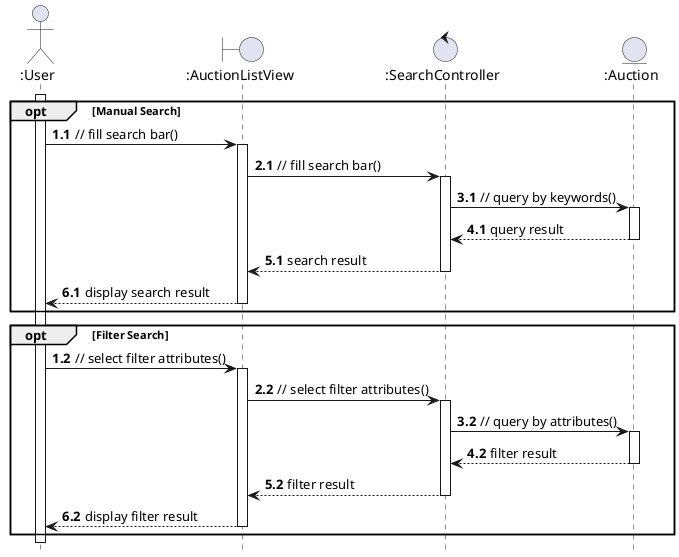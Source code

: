 @startuml
hide footbox

actor ":User" as User
boundary ":AuctionListView" as AuctionView
control ":SearchController" as SearchController
entity ":Auction" as Auction

autonumber
User ++
opt Manual Search
  autonumber 1.1
    User -> AuctionView: // fill search bar()
    autonumber inc A
    activate AuctionView
      AuctionView -> SearchController: // fill search bar()
      autonumber inc A
      activate SearchController
        SearchController -> Auction: // query by keywords()
          autonumber inc A
          activate Auction
            Auction --> SearchController: query result
            autonumber inc A
          deactivate Auction
        SearchController --> AuctionView: search result
        autonumber inc A
      deactivate SearchController
      AuctionView --> User: display search result
      autonumber inc A
    deactivate AuctionView
end

opt Filter Search
  autonumber 1.2
  User -> AuctionView: // select filter attributes()
  autonumber inc A
  autonumber inc B
    activate AuctionView
      AuctionView -> SearchController: // select filter attributes()
      autonumber inc A
      autonumber inc B
      activate SearchController
        SearchController -> Auction: // query by attributes()
          autonumber inc A
          autonumber inc B
          activate Auction
            Auction --> SearchController: filter result
            autonumber inc A
            autonumber inc B
          deactivate Auction
        SearchController --> AuctionView: filter result
        autonumber inc A
        autonumber inc B
      deactivate SearchController
      AuctionView --> User: display filter result
      autonumber inc A
      autonumber inc B
    deactivate AuctionView
end

@enduml